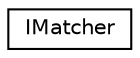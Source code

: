 digraph "Graphical Class Hierarchy"
{
 // LATEX_PDF_SIZE
  edge [fontname="Helvetica",fontsize="10",labelfontname="Helvetica",labelfontsize="10"];
  node [fontname="Helvetica",fontsize="10",shape=record];
  rankdir="LR";
  Node0 [label="IMatcher",height=0.2,width=0.4,color="black", fillcolor="white", style="filled",URL="$classIMatcher.html",tooltip=" "];
}
